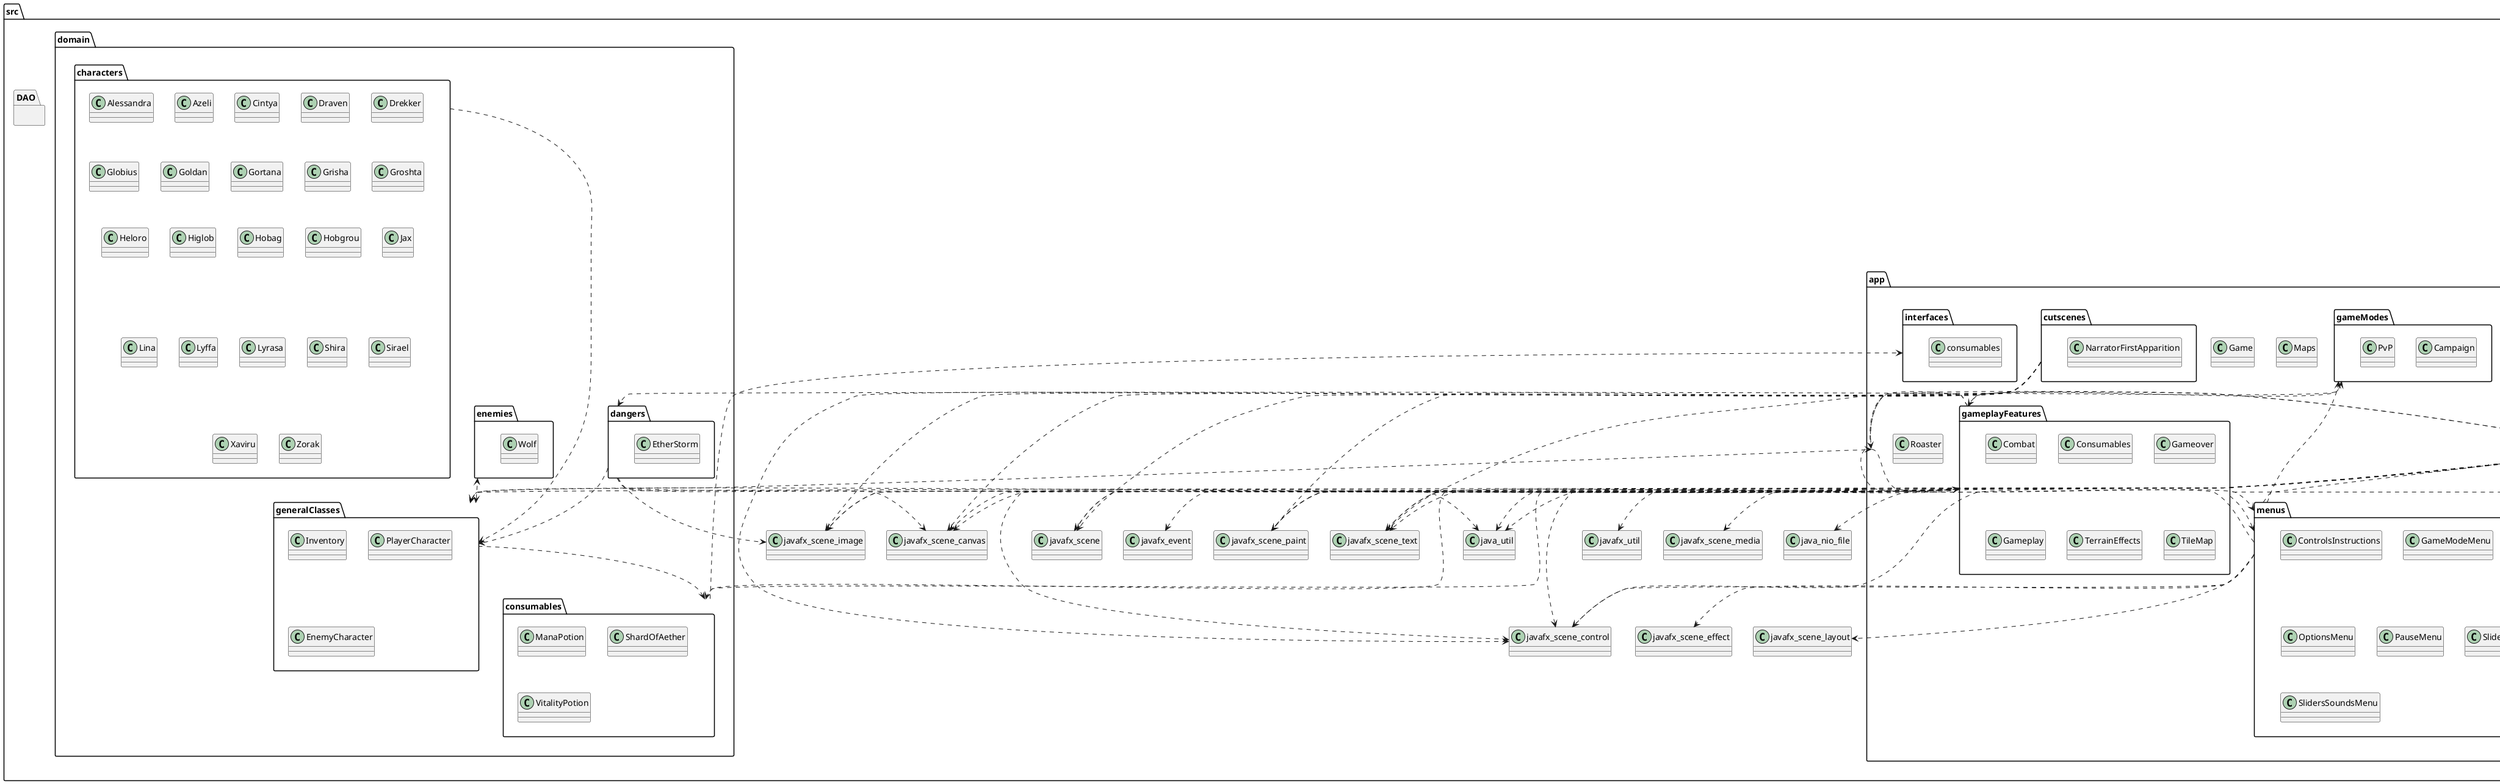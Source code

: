 @startuml PackageDiagram

package src as "src"{
   
  package "app" as app {
    class app_Game as "Game"
    class app_Maps as "Maps"
    class app_Roaster as "Roaster"
     
    package "cutscenes" as app_cutscenes {
      class app_cutscenes_NarratorFirstApparition as "NarratorFirstApparition"
    }
    
    package "fastFeatures" as app_fastFeatures {
      class app_fastFeatures_AudioPlayer as "AudioPlayer"
      class app_fastFeatures_ButtonManager as "ButtonManager"
      class app_fastFeatures_Initializer as "Initializer"
      class app_fastFeatures_LabelManager as "LabelManager"
      class app_fastFeatures_PublicVariables as "PublicVariables"
      class app_fastFeatures_SelectedCharacters as "SelectedCharacters"
    }
    
    package "gameModes" as app_gameModes {
      
      class app_gameModes_Campaign as "Campaign"
      class app_gameModes_PvP as "PvP"

    }

    package "gameplayFeatures" as app_gameplayFeatures {
      class app_gameplayFeatures_Combat as "Combat"
      class app_gameplayFeatures_Consumables as "Consumables"
      class app_gameplayFeatures_Gameover as "Gameover"
      class app_gameplayFeatures_Gameplay as "Gameplay"
      class app_gameplayFeatures_TerrainEffects as "TerrainEffects"
      class app_gameplayFeatures_TileMap as "TileMap"
    }
    package "interfaces" as app_interfaces {
        class app_interfaces_consumables as "consumables"
    }
    package "menus" as app_menus {
      class app_menus_ControlsInstructions as "ControlsInstructions"
      class app_menus_GameModeMenu as "GameModeMenu"
      class app_menus_MainMenu as "MainMenu"
      class app_menus_OptionsMenu as "OptionsMenu"
      class app_menus_PauseMenu as "PauseMenu"
      class app_menus_SlidersBrightnessMenu as "SlidersBrightnessMenu"
      class app_menus_SlidersSoundsMenu as "SlidersSoundsMenu"
    }
  }
  

  package "domain" as domain{
    
    package "characters" as domain_characters {
      class domain_characters_Alessandra as "Alessandra"
      class domain_characters_Azeli as "Azeli"
      class domain_characters_Cintya as "Cintya"
      class domain_characters_Draven as "Draven"
      class domain_characters_Drekker as "Drekker"
      class domain_characters_Globius as "Globius"
      class domain_characters_Goldan as "Goldan"
      class domain_characters_Gortana as "Gortana"
      class domain_characters_Grisha as "Grisha"
      class domain_characters_Groshta as "Groshta"
      class domain_characters_Heloro as "Heloro"
      class domain_characters_Higlob as "Higlob"
      class domain_characters_Hobag as "Hobag"
      class domain_characters_Hobgrou as "Hobgrou"
      class domain_characters_Jax as "Jax"
      class domain_characters_Lina as "Lina"
      class domain_characters_Lyffa as "Lyffa"
      class domain_characters_Lyrasa as "Lyrasa"
      class domain_characters_Shira as "Shira"
      class domain_characters_Sirael as "Sirael"
      class domain_characters_Xaviru as "Xaviru"
      class domain_characters_Zorak as "Zorak"
    } 

    package "consumables" as domain_consumables {
      class domain_consumables_ManaPotion as "ManaPotion"
      class domain_consumables_ShardOfAether as "ShardOfAether"
      class domain_consumables_VitalityPotion as "VitalityPotion"
    }

    package "dangers" as domain_dangers {
      class domain_dangers_EtherStorm as "EtherStorm"
    }

    package "enemies" as domain_enemie{
      
      class domain_enemies as "Wolf"
    }
    
   package "generalClasses" as domain_generalClasses{
    
    class domain_generalClasses_Inventory as "Inventory"
    class domain_generalClasses_PlayerCharacter as "PlayerCharacter"
    class domain_generalClasses_EnemyCharacter as "EnemyCharacter"
    
    }
  }

  package "DAO" as DAO{
    
  }

  app ..> javafx_scene
  app ..> javafx_event
  app ..> javafx_geometry
  app ..> javafx_scene_image
  app ..> javafx_scene_paint
  app ..> javafx_scene_control
  app ..> javafx_scene_canvas
  app ..> javafx_scene_text
  app ..> javafx_animation
  app ..> javafx_stage
  app ..> javafx_scene_input
  app ..> javafx_application

  app_cutscenes ..> javafx_scene
  app_cutscenes ..> javafx_scene_image
  app_cutscenes ..> javafx_scene_paint
  app_cutscenes ..> javafx_scene_control
  app_cutscenes ..> javafx_scene_canvas
  app_cutscenes ..> javafx_scene_text

  app_fastFeatures ..> javafx_scene_paint
  app_fastFeatures ..> javafx_scene_control
  app_fastFeatures ..> javafx_scene_text
  app_fastFeatures ..> javafx_stage
  app_fastFeatures ..> javafx_scene_media
  app_fastFeatures ..> java_nio_file
  app_fastFeatures ..> java_util

  app_gameplayFeatures ..> javafx_scene
  app_gameplayFeatures ..> javafx_scene_image
  app_gameplayFeatures ..> javafx_scene_paint
  app_gameplayFeatures ..> javafx_scene_control
  app_gameplayFeatures ..> javafx_scene_canvas
  app_gameplayFeatures ..> javafx_scene_text
  app_gameplayFeatures ..> javafx_animation
  app_gameplayFeatures ..> javafx_util
  app_gameplayFeatures ..> java_util

  app_menus ..> javafx_geometry
  app_menus ..> javafx_scene_control
  app_menus ..> javafx_scene_effect
  app_menus ..> javafx_scene_layout


  domain_dangers ..> javafx_scene_image
  domain_dangers ..> javafx_scene_canvas
  domain_dangers ..> java_util

  

  app ..> app_menus
  app ..> app_gameModes
  app ..> app_fastFeatures
  app ..> domain_generalClasses
 

  app_fastFeatures ..> domain_generalClasses
  
  app_gameplayFeatures ..> app
  app_gameplayFeatures ..> app_menus
  app_gameplayFeatures ..> app_fastFeatures
  app_gameplayFeatures ..> domain_dangers
  app_gameplayFeatures ..> domain_consumables
  app_gameplayFeatures <..> domain_generalClasses
  app_gameModes ..> app_gameplayFeatures
  
  app_menus ..> app_fastFeatures
  app_menus ..> app_gameModes
  app_menus ..> app

  domain_consumables ..> app_gameplayFeatures
  domain_consumables ..> app_interfaces

  domain_characters ..> domain_generalClasses

  domain_dangers ..> domain_generalClasses

  domain_enemie <..> domain_generalClasses

  domain_generalClasses ..> domain_consumables

}
@enduml